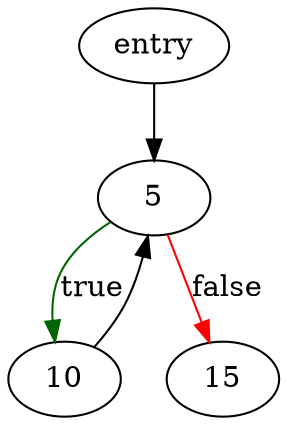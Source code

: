 digraph "vdbeSorterTreeDepth" {
	// Node definitions.
	1 [label=entry];
	5;
	10;
	15;

	// Edge definitions.
	1 -> 5;
	5 -> 10 [
		color=darkgreen
		label=true
	];
	5 -> 15 [
		color=red
		label=false
	];
	10 -> 5;
}